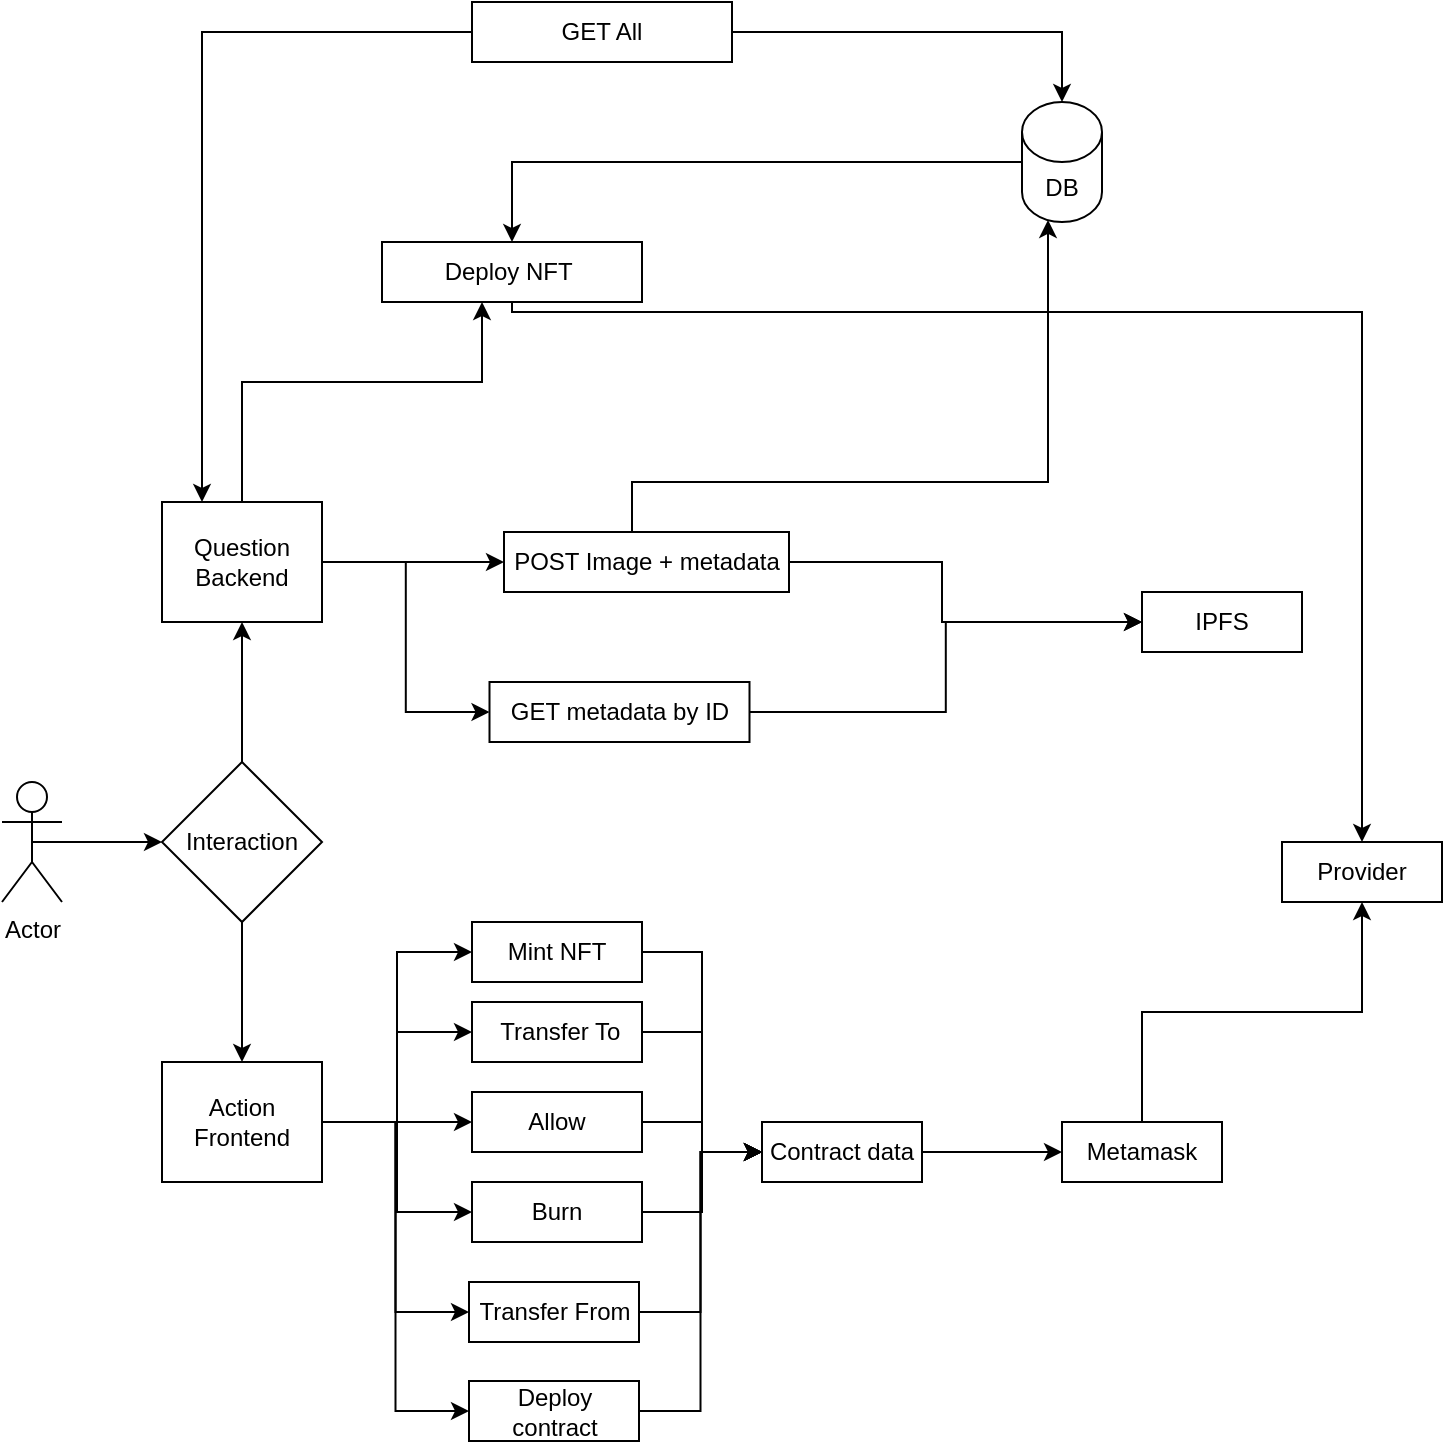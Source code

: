 <mxfile version="20.1.1" type="device"><diagram id="C5RBs43oDa-KdzZeNtuy" name="Page-1"><mxGraphModel dx="1084" dy="1911" grid="1" gridSize="10" guides="1" tooltips="1" connect="1" arrows="1" fold="1" page="1" pageScale="1" pageWidth="827" pageHeight="1169" math="0" shadow="0"><root><mxCell id="WIyWlLk6GJQsqaUBKTNV-0"/><mxCell id="WIyWlLk6GJQsqaUBKTNV-1" parent="WIyWlLk6GJQsqaUBKTNV-0"/><mxCell id="dCN2O5XZOFiQcNn65Ni0-1" value="Actor" style="shape=umlActor;verticalLabelPosition=bottom;verticalAlign=top;html=1;outlineConnect=0;" parent="WIyWlLk6GJQsqaUBKTNV-1" vertex="1"><mxGeometry x="20" y="270" width="30" height="60" as="geometry"/></mxCell><mxCell id="dCN2O5XZOFiQcNn65Ni0-2" value="Interaction" style="rhombus;whiteSpace=wrap;html=1;" parent="WIyWlLk6GJQsqaUBKTNV-1" vertex="1"><mxGeometry x="100" y="260" width="80" height="80" as="geometry"/></mxCell><mxCell id="dCN2O5XZOFiQcNn65Ni0-3" value="" style="endArrow=classic;html=1;rounded=0;exitX=0.5;exitY=0.5;exitDx=0;exitDy=0;exitPerimeter=0;" parent="WIyWlLk6GJQsqaUBKTNV-1" source="dCN2O5XZOFiQcNn65Ni0-1" target="dCN2O5XZOFiQcNn65Ni0-2" edge="1"><mxGeometry width="50" height="50" relative="1" as="geometry"><mxPoint x="400" y="360" as="sourcePoint"/><mxPoint x="450" y="310" as="targetPoint"/></mxGeometry></mxCell><mxCell id="dCN2O5XZOFiQcNn65Ni0-9" value="" style="edgeStyle=orthogonalEdgeStyle;rounded=0;orthogonalLoop=1;jettySize=auto;html=1;entryX=0;entryY=0.5;entryDx=0;entryDy=0;" parent="WIyWlLk6GJQsqaUBKTNV-1" source="dCN2O5XZOFiQcNn65Ni0-4" target="dCN2O5XZOFiQcNn65Ni0-8" edge="1"><mxGeometry relative="1" as="geometry"/></mxCell><mxCell id="dCN2O5XZOFiQcNn65Ni0-13" style="edgeStyle=orthogonalEdgeStyle;rounded=0;orthogonalLoop=1;jettySize=auto;html=1;exitX=1;exitY=0.5;exitDx=0;exitDy=0;entryX=0;entryY=0.5;entryDx=0;entryDy=0;" parent="WIyWlLk6GJQsqaUBKTNV-1" source="dCN2O5XZOFiQcNn65Ni0-4" target="dCN2O5XZOFiQcNn65Ni0-12" edge="1"><mxGeometry relative="1" as="geometry"/></mxCell><mxCell id="dCN2O5XZOFiQcNn65Ni0-15" style="edgeStyle=orthogonalEdgeStyle;rounded=0;orthogonalLoop=1;jettySize=auto;html=1;exitX=1;exitY=0.5;exitDx=0;exitDy=0;entryX=0;entryY=0.5;entryDx=0;entryDy=0;" parent="WIyWlLk6GJQsqaUBKTNV-1" source="dCN2O5XZOFiQcNn65Ni0-4" target="dCN2O5XZOFiQcNn65Ni0-14" edge="1"><mxGeometry relative="1" as="geometry"/></mxCell><mxCell id="dCN2O5XZOFiQcNn65Ni0-17" style="edgeStyle=orthogonalEdgeStyle;rounded=0;orthogonalLoop=1;jettySize=auto;html=1;exitX=1;exitY=0.5;exitDx=0;exitDy=0;entryX=0;entryY=0.5;entryDx=0;entryDy=0;" parent="WIyWlLk6GJQsqaUBKTNV-1" source="dCN2O5XZOFiQcNn65Ni0-4" target="dCN2O5XZOFiQcNn65Ni0-16" edge="1"><mxGeometry relative="1" as="geometry"/></mxCell><mxCell id="dCN2O5XZOFiQcNn65Ni0-27" style="edgeStyle=orthogonalEdgeStyle;rounded=0;orthogonalLoop=1;jettySize=auto;html=1;exitX=1;exitY=0.5;exitDx=0;exitDy=0;entryX=0;entryY=0.5;entryDx=0;entryDy=0;" parent="WIyWlLk6GJQsqaUBKTNV-1" source="dCN2O5XZOFiQcNn65Ni0-4" target="dCN2O5XZOFiQcNn65Ni0-26" edge="1"><mxGeometry relative="1" as="geometry"/></mxCell><mxCell id="nLzRur7vBMSheoztbCv3-5" style="edgeStyle=orthogonalEdgeStyle;rounded=0;orthogonalLoop=1;jettySize=auto;html=1;exitX=1;exitY=0.5;exitDx=0;exitDy=0;entryX=0;entryY=0.5;entryDx=0;entryDy=0;" parent="WIyWlLk6GJQsqaUBKTNV-1" source="dCN2O5XZOFiQcNn65Ni0-4" target="nLzRur7vBMSheoztbCv3-4" edge="1"><mxGeometry relative="1" as="geometry"/></mxCell><mxCell id="dCN2O5XZOFiQcNn65Ni0-4" value="Action&lt;br&gt;Frontend" style="rounded=0;whiteSpace=wrap;html=1;" parent="WIyWlLk6GJQsqaUBKTNV-1" vertex="1"><mxGeometry x="100" y="410" width="80" height="60" as="geometry"/></mxCell><mxCell id="dCN2O5XZOFiQcNn65Ni0-11" value="" style="edgeStyle=orthogonalEdgeStyle;rounded=0;orthogonalLoop=1;jettySize=auto;html=1;entryX=0;entryY=0.5;entryDx=0;entryDy=0;" parent="WIyWlLk6GJQsqaUBKTNV-1" source="dCN2O5XZOFiQcNn65Ni0-5" target="dCN2O5XZOFiQcNn65Ni0-10" edge="1"><mxGeometry relative="1" as="geometry"/></mxCell><mxCell id="nLzRur7vBMSheoztbCv3-8" style="edgeStyle=orthogonalEdgeStyle;rounded=0;orthogonalLoop=1;jettySize=auto;html=1;exitX=1;exitY=0.5;exitDx=0;exitDy=0;entryX=0;entryY=0.5;entryDx=0;entryDy=0;" parent="WIyWlLk6GJQsqaUBKTNV-1" source="dCN2O5XZOFiQcNn65Ni0-5" target="nLzRur7vBMSheoztbCv3-7" edge="1"><mxGeometry relative="1" as="geometry"/></mxCell><mxCell id="8MzjmnE1JqyDyqyL5MtE-1" style="edgeStyle=orthogonalEdgeStyle;rounded=0;orthogonalLoop=1;jettySize=auto;html=1;" edge="1" parent="WIyWlLk6GJQsqaUBKTNV-1" source="dCN2O5XZOFiQcNn65Ni0-5" target="8MzjmnE1JqyDyqyL5MtE-0"><mxGeometry relative="1" as="geometry"><Array as="points"><mxPoint x="140" y="70"/><mxPoint x="260" y="70"/></Array></mxGeometry></mxCell><mxCell id="dCN2O5XZOFiQcNn65Ni0-5" value="Question&lt;br&gt;Backend" style="rounded=0;whiteSpace=wrap;html=1;" parent="WIyWlLk6GJQsqaUBKTNV-1" vertex="1"><mxGeometry x="100" y="130" width="80" height="60" as="geometry"/></mxCell><mxCell id="dCN2O5XZOFiQcNn65Ni0-6" value="" style="endArrow=classic;html=1;rounded=0;exitX=0.5;exitY=0;exitDx=0;exitDy=0;entryX=0.5;entryY=1;entryDx=0;entryDy=0;" parent="WIyWlLk6GJQsqaUBKTNV-1" source="dCN2O5XZOFiQcNn65Ni0-2" target="dCN2O5XZOFiQcNn65Ni0-5" edge="1"><mxGeometry width="50" height="50" relative="1" as="geometry"><mxPoint x="400" y="360" as="sourcePoint"/><mxPoint x="450" y="310" as="targetPoint"/></mxGeometry></mxCell><mxCell id="dCN2O5XZOFiQcNn65Ni0-7" value="" style="endArrow=classic;html=1;rounded=0;exitX=0.5;exitY=1;exitDx=0;exitDy=0;entryX=0.5;entryY=0;entryDx=0;entryDy=0;" parent="WIyWlLk6GJQsqaUBKTNV-1" source="dCN2O5XZOFiQcNn65Ni0-2" target="dCN2O5XZOFiQcNn65Ni0-4" edge="1"><mxGeometry width="50" height="50" relative="1" as="geometry"><mxPoint x="400" y="360" as="sourcePoint"/><mxPoint x="450" y="310" as="targetPoint"/></mxGeometry></mxCell><mxCell id="dCN2O5XZOFiQcNn65Ni0-8" value="Mint NFT" style="rounded=0;whiteSpace=wrap;html=1;" parent="WIyWlLk6GJQsqaUBKTNV-1" vertex="1"><mxGeometry x="255" y="340" width="85" height="30" as="geometry"/></mxCell><mxCell id="dCN2O5XZOFiQcNn65Ni0-32" style="edgeStyle=orthogonalEdgeStyle;rounded=0;orthogonalLoop=1;jettySize=auto;html=1;exitX=1;exitY=0.5;exitDx=0;exitDy=0;entryX=0;entryY=0.5;entryDx=0;entryDy=0;" parent="WIyWlLk6GJQsqaUBKTNV-1" source="dCN2O5XZOFiQcNn65Ni0-10" target="dCN2O5XZOFiQcNn65Ni0-31" edge="1"><mxGeometry relative="1" as="geometry"/></mxCell><mxCell id="dCN2O5XZOFiQcNn65Ni0-10" value="GET metadata by ID" style="rounded=0;whiteSpace=wrap;html=1;" parent="WIyWlLk6GJQsqaUBKTNV-1" vertex="1"><mxGeometry x="263.75" y="220" width="130" height="30" as="geometry"/></mxCell><mxCell id="dCN2O5XZOFiQcNn65Ni0-37" style="edgeStyle=orthogonalEdgeStyle;rounded=0;orthogonalLoop=1;jettySize=auto;html=1;exitX=1;exitY=0.5;exitDx=0;exitDy=0;entryX=0;entryY=0.5;entryDx=0;entryDy=0;" parent="WIyWlLk6GJQsqaUBKTNV-1" source="dCN2O5XZOFiQcNn65Ni0-12" target="dCN2O5XZOFiQcNn65Ni0-35" edge="1"><mxGeometry relative="1" as="geometry"><mxPoint x="390" y="350" as="targetPoint"/></mxGeometry></mxCell><mxCell id="dCN2O5XZOFiQcNn65Ni0-12" value="&amp;nbsp;Transfer To" style="rounded=0;whiteSpace=wrap;html=1;" parent="WIyWlLk6GJQsqaUBKTNV-1" vertex="1"><mxGeometry x="255" y="380" width="85" height="30" as="geometry"/></mxCell><mxCell id="dCN2O5XZOFiQcNn65Ni0-38" style="edgeStyle=orthogonalEdgeStyle;rounded=0;orthogonalLoop=1;jettySize=auto;html=1;exitX=1;exitY=0.5;exitDx=0;exitDy=0;entryX=0;entryY=0.5;entryDx=0;entryDy=0;" parent="WIyWlLk6GJQsqaUBKTNV-1" source="dCN2O5XZOFiQcNn65Ni0-14" target="dCN2O5XZOFiQcNn65Ni0-35" edge="1"><mxGeometry relative="1" as="geometry"/></mxCell><mxCell id="dCN2O5XZOFiQcNn65Ni0-14" value="Allow" style="rounded=0;whiteSpace=wrap;html=1;" parent="WIyWlLk6GJQsqaUBKTNV-1" vertex="1"><mxGeometry x="255" y="425" width="85" height="30" as="geometry"/></mxCell><mxCell id="dCN2O5XZOFiQcNn65Ni0-39" style="edgeStyle=orthogonalEdgeStyle;rounded=0;orthogonalLoop=1;jettySize=auto;html=1;exitX=1;exitY=0.5;exitDx=0;exitDy=0;" parent="WIyWlLk6GJQsqaUBKTNV-1" source="dCN2O5XZOFiQcNn65Ni0-16" target="dCN2O5XZOFiQcNn65Ni0-35" edge="1"><mxGeometry relative="1" as="geometry"/></mxCell><mxCell id="dCN2O5XZOFiQcNn65Ni0-16" value="Burn" style="rounded=0;whiteSpace=wrap;html=1;" parent="WIyWlLk6GJQsqaUBKTNV-1" vertex="1"><mxGeometry x="255" y="470" width="85" height="30" as="geometry"/></mxCell><mxCell id="dCN2O5XZOFiQcNn65Ni0-43" style="edgeStyle=orthogonalEdgeStyle;rounded=0;orthogonalLoop=1;jettySize=auto;html=1;exitX=1;exitY=0.5;exitDx=0;exitDy=0;entryX=0;entryY=0.5;entryDx=0;entryDy=0;" parent="WIyWlLk6GJQsqaUBKTNV-1" source="dCN2O5XZOFiQcNn65Ni0-26" target="dCN2O5XZOFiQcNn65Ni0-35" edge="1"><mxGeometry relative="1" as="geometry"/></mxCell><mxCell id="dCN2O5XZOFiQcNn65Ni0-26" value="Transfer From" style="rounded=0;whiteSpace=wrap;html=1;" parent="WIyWlLk6GJQsqaUBKTNV-1" vertex="1"><mxGeometry x="253.5" y="520" width="85" height="30" as="geometry"/></mxCell><mxCell id="dCN2O5XZOFiQcNn65Ni0-31" value="IPFS" style="rounded=0;whiteSpace=wrap;html=1;" parent="WIyWlLk6GJQsqaUBKTNV-1" vertex="1"><mxGeometry x="590" y="175" width="80" height="30" as="geometry"/></mxCell><mxCell id="dCN2O5XZOFiQcNn65Ni0-47" style="edgeStyle=orthogonalEdgeStyle;rounded=0;orthogonalLoop=1;jettySize=auto;html=1;entryX=0;entryY=0.5;entryDx=0;entryDy=0;" parent="WIyWlLk6GJQsqaUBKTNV-1" source="dCN2O5XZOFiQcNn65Ni0-35" target="dCN2O5XZOFiQcNn65Ni0-46" edge="1"><mxGeometry relative="1" as="geometry"><mxPoint x="510" y="427.5" as="sourcePoint"/></mxGeometry></mxCell><mxCell id="dCN2O5XZOFiQcNn65Ni0-35" value="Contract data" style="rounded=0;whiteSpace=wrap;html=1;" parent="WIyWlLk6GJQsqaUBKTNV-1" vertex="1"><mxGeometry x="400" y="440" width="80" height="30" as="geometry"/></mxCell><mxCell id="nLzRur7vBMSheoztbCv3-3" style="edgeStyle=orthogonalEdgeStyle;rounded=0;orthogonalLoop=1;jettySize=auto;html=1;exitX=0.5;exitY=0;exitDx=0;exitDy=0;entryX=0.5;entryY=1;entryDx=0;entryDy=0;" parent="WIyWlLk6GJQsqaUBKTNV-1" source="dCN2O5XZOFiQcNn65Ni0-46" target="nLzRur7vBMSheoztbCv3-0" edge="1"><mxGeometry relative="1" as="geometry"/></mxCell><mxCell id="dCN2O5XZOFiQcNn65Ni0-46" value="Metamask" style="rounded=0;whiteSpace=wrap;html=1;" parent="WIyWlLk6GJQsqaUBKTNV-1" vertex="1"><mxGeometry x="550" y="440" width="80" height="30" as="geometry"/></mxCell><mxCell id="nLzRur7vBMSheoztbCv3-0" value="Provider" style="rounded=0;whiteSpace=wrap;html=1;" parent="WIyWlLk6GJQsqaUBKTNV-1" vertex="1"><mxGeometry x="660" y="300" width="80" height="30" as="geometry"/></mxCell><mxCell id="nLzRur7vBMSheoztbCv3-2" value="" style="endArrow=classic;html=1;rounded=0;exitX=1;exitY=0.5;exitDx=0;exitDy=0;entryX=0;entryY=0.5;entryDx=0;entryDy=0;" parent="WIyWlLk6GJQsqaUBKTNV-1" source="dCN2O5XZOFiQcNn65Ni0-8" target="dCN2O5XZOFiQcNn65Ni0-35" edge="1"><mxGeometry width="50" height="50" relative="1" as="geometry"><mxPoint x="390" y="420" as="sourcePoint"/><mxPoint x="440" y="370" as="targetPoint"/><Array as="points"><mxPoint x="370" y="355"/><mxPoint x="370" y="400"/><mxPoint x="370" y="455"/></Array></mxGeometry></mxCell><mxCell id="nLzRur7vBMSheoztbCv3-6" style="edgeStyle=orthogonalEdgeStyle;rounded=0;orthogonalLoop=1;jettySize=auto;html=1;exitX=1;exitY=0.5;exitDx=0;exitDy=0;entryX=0;entryY=0.5;entryDx=0;entryDy=0;" parent="WIyWlLk6GJQsqaUBKTNV-1" source="nLzRur7vBMSheoztbCv3-4" target="dCN2O5XZOFiQcNn65Ni0-35" edge="1"><mxGeometry relative="1" as="geometry"/></mxCell><mxCell id="nLzRur7vBMSheoztbCv3-4" value="Deploy contract" style="rounded=0;whiteSpace=wrap;html=1;" parent="WIyWlLk6GJQsqaUBKTNV-1" vertex="1"><mxGeometry x="253.5" y="569.5" width="85" height="30" as="geometry"/></mxCell><mxCell id="nLzRur7vBMSheoztbCv3-9" style="edgeStyle=orthogonalEdgeStyle;rounded=0;orthogonalLoop=1;jettySize=auto;html=1;exitX=1;exitY=0.5;exitDx=0;exitDy=0;entryX=0;entryY=0.5;entryDx=0;entryDy=0;" parent="WIyWlLk6GJQsqaUBKTNV-1" source="nLzRur7vBMSheoztbCv3-7" target="dCN2O5XZOFiQcNn65Ni0-31" edge="1"><mxGeometry relative="1" as="geometry"><Array as="points"><mxPoint x="490" y="160"/><mxPoint x="490" y="190"/></Array></mxGeometry></mxCell><mxCell id="8MzjmnE1JqyDyqyL5MtE-8" style="edgeStyle=orthogonalEdgeStyle;rounded=0;orthogonalLoop=1;jettySize=auto;html=1;entryX=0.325;entryY=0.983;entryDx=0;entryDy=0;entryPerimeter=0;" edge="1" parent="WIyWlLk6GJQsqaUBKTNV-1" source="nLzRur7vBMSheoztbCv3-7" target="8MzjmnE1JqyDyqyL5MtE-2"><mxGeometry relative="1" as="geometry"><Array as="points"><mxPoint x="335" y="120"/><mxPoint x="543" y="120"/></Array></mxGeometry></mxCell><mxCell id="nLzRur7vBMSheoztbCv3-7" value="POST Image + metadata" style="rounded=0;whiteSpace=wrap;html=1;" parent="WIyWlLk6GJQsqaUBKTNV-1" vertex="1"><mxGeometry x="271" y="145" width="142.5" height="30" as="geometry"/></mxCell><mxCell id="8MzjmnE1JqyDyqyL5MtE-4" style="edgeStyle=orthogonalEdgeStyle;rounded=0;orthogonalLoop=1;jettySize=auto;html=1;entryX=0.5;entryY=0;entryDx=0;entryDy=0;" edge="1" parent="WIyWlLk6GJQsqaUBKTNV-1" source="8MzjmnE1JqyDyqyL5MtE-0" target="nLzRur7vBMSheoztbCv3-0"><mxGeometry relative="1" as="geometry"><Array as="points"><mxPoint x="700" y="35"/></Array></mxGeometry></mxCell><mxCell id="8MzjmnE1JqyDyqyL5MtE-0" value="Deploy NFT&amp;nbsp;" style="rounded=0;whiteSpace=wrap;html=1;" vertex="1" parent="WIyWlLk6GJQsqaUBKTNV-1"><mxGeometry x="210" width="130" height="30" as="geometry"/></mxCell><mxCell id="8MzjmnE1JqyDyqyL5MtE-6" value="" style="edgeStyle=orthogonalEdgeStyle;rounded=0;orthogonalLoop=1;jettySize=auto;html=1;" edge="1" parent="WIyWlLk6GJQsqaUBKTNV-1" source="8MzjmnE1JqyDyqyL5MtE-2" target="8MzjmnE1JqyDyqyL5MtE-0"><mxGeometry relative="1" as="geometry"/></mxCell><mxCell id="8MzjmnE1JqyDyqyL5MtE-2" value="DB" style="shape=cylinder3;whiteSpace=wrap;html=1;boundedLbl=1;backgroundOutline=1;size=15;" vertex="1" parent="WIyWlLk6GJQsqaUBKTNV-1"><mxGeometry x="530" y="-70" width="40" height="60" as="geometry"/></mxCell><mxCell id="8MzjmnE1JqyDyqyL5MtE-10" style="edgeStyle=orthogonalEdgeStyle;rounded=0;orthogonalLoop=1;jettySize=auto;html=1;entryX=0.5;entryY=0;entryDx=0;entryDy=0;entryPerimeter=0;" edge="1" parent="WIyWlLk6GJQsqaUBKTNV-1" source="8MzjmnE1JqyDyqyL5MtE-9" target="8MzjmnE1JqyDyqyL5MtE-2"><mxGeometry relative="1" as="geometry"/></mxCell><mxCell id="8MzjmnE1JqyDyqyL5MtE-11" style="edgeStyle=orthogonalEdgeStyle;rounded=0;orthogonalLoop=1;jettySize=auto;html=1;entryX=0.25;entryY=0;entryDx=0;entryDy=0;" edge="1" parent="WIyWlLk6GJQsqaUBKTNV-1" source="8MzjmnE1JqyDyqyL5MtE-9" target="dCN2O5XZOFiQcNn65Ni0-5"><mxGeometry relative="1" as="geometry"/></mxCell><mxCell id="8MzjmnE1JqyDyqyL5MtE-9" value="GET All" style="rounded=0;whiteSpace=wrap;html=1;" vertex="1" parent="WIyWlLk6GJQsqaUBKTNV-1"><mxGeometry x="255" y="-120" width="130" height="30" as="geometry"/></mxCell></root></mxGraphModel></diagram></mxfile>